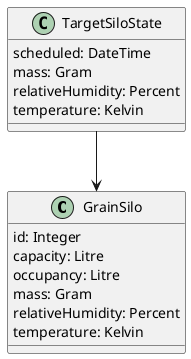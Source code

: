 @startuml model

class GrainSilo {
  id: Integer
  capacity: Litre
  occupancy: Litre
  mass: Gram
  relativeHumidity: Percent
  temperature: Kelvin
}

class TargetSiloState {
  scheduled: DateTime
  mass: Gram
  relativeHumidity: Percent
  temperature: Kelvin 
}

TargetSiloState --> GrainSilo

@enduml
